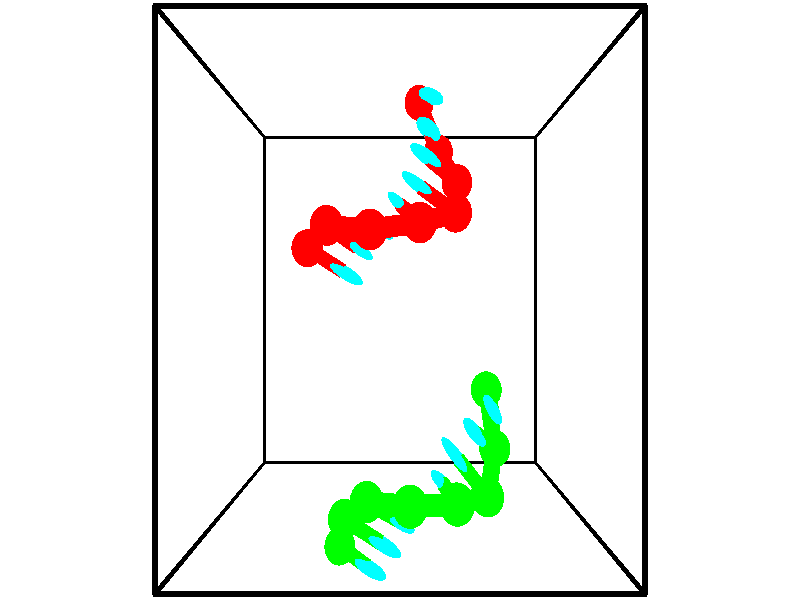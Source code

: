 // switches for output
#declare DRAW_BASES = 1; // possible values are 0, 1; only relevant for DNA ribbons
#declare DRAW_BASES_TYPE = 3; // possible values are 1, 2, 3; only relevant for DNA ribbons
#declare DRAW_FOG = 0; // set to 1 to enable fog

#include "colors.inc"

#include "transforms.inc"
background { rgb <1, 1, 1>}

#default {
   normal{
       ripples 0.25
       frequency 0.20
       turbulence 0.2
       lambda 5
   }
	finish {
		phong 0.1
		phong_size 40.
	}
}

// original window dimensions: 1024x640


// camera settings

camera {
	sky <-0, 1, 0>
	up <-0, 1, 0>
	right 1.6 * <1, 0, 0>
	location <2.5, 2.5, 11.1562>
	look_at <2.5, 2.5, 2.5>
	direction <0, 0, -8.6562>
	angle 67.0682
}


# declare cpy_camera_pos = <2.5, 2.5, 11.1562>;
# if (DRAW_FOG = 1)
fog {
	fog_type 2
	up vnormalize(cpy_camera_pos)
	color rgbt<1,1,1,0.3>
	distance 1e-5
	fog_alt 3e-3
	fog_offset 4
}
# end


// LIGHTS

# declare lum = 6;
global_settings {
	ambient_light rgb lum * <0.05, 0.05, 0.05>
	max_trace_level 15
}# declare cpy_direct_light_amount = 0.25;
light_source
{	1000 * <-1, -1, 1>,
	rgb lum * cpy_direct_light_amount
	parallel
}

light_source
{	1000 * <1, 1, -1>,
	rgb lum * cpy_direct_light_amount
	parallel
}

// strand 0

// nucleotide -1

// particle -1
sphere {
	<1.031031, 3.183855, 1.578200> 0.250000
	pigment { color rgbt <1,0,0,0> }
	no_shadow
}
cylinder {
	<1.382767, 2.994678, 1.600422>,  <1.593808, 2.881172, 1.613755>, 0.100000
	pigment { color rgbt <1,0,0,0> }
	no_shadow
}
cylinder {
	<1.382767, 2.994678, 1.600422>,  <1.031031, 3.183855, 1.578200>, 0.100000
	pigment { color rgbt <1,0,0,0> }
	no_shadow
}

// particle -1
sphere {
	<1.382767, 2.994678, 1.600422> 0.100000
	pigment { color rgbt <1,0,0,0> }
	no_shadow
}
sphere {
	0, 1
	scale<0.080000,0.200000,0.300000>
	matrix <0.452216, 0.865913, 0.213766,
		-0.149204, -0.162851, 0.975304,
		0.879340, -0.472942, 0.055554,
		1.646569, 2.852796, 1.617088>
	pigment { color rgbt <0,1,1,0> }
	no_shadow
}
cylinder {
	<1.417165, 3.418476, 2.238453>,  <1.031031, 3.183855, 1.578200>, 0.130000
	pigment { color rgbt <1,0,0,0> }
	no_shadow
}

// nucleotide -1

// particle -1
sphere {
	<1.417165, 3.418476, 2.238453> 0.250000
	pigment { color rgbt <1,0,0,0> }
	no_shadow
}
cylinder {
	<1.665199, 3.279842, 1.956922>,  <1.814020, 3.196662, 1.788003>, 0.100000
	pigment { color rgbt <1,0,0,0> }
	no_shadow
}
cylinder {
	<1.665199, 3.279842, 1.956922>,  <1.417165, 3.418476, 2.238453>, 0.100000
	pigment { color rgbt <1,0,0,0> }
	no_shadow
}

// particle -1
sphere {
	<1.665199, 3.279842, 1.956922> 0.100000
	pigment { color rgbt <1,0,0,0> }
	no_shadow
}
sphere {
	0, 1
	scale<0.080000,0.200000,0.300000>
	matrix <0.580411, 0.806258, 0.114330,
		0.527842, -0.479404, 0.701110,
		0.620086, -0.346583, -0.703828,
		1.851225, 3.175867, 1.745773>
	pigment { color rgbt <0,1,1,0> }
	no_shadow
}
cylinder {
	<2.067387, 3.344256, 2.477892>,  <1.417165, 3.418476, 2.238453>, 0.130000
	pigment { color rgbt <1,0,0,0> }
	no_shadow
}

// nucleotide -1

// particle -1
sphere {
	<2.067387, 3.344256, 2.477892> 0.250000
	pigment { color rgbt <1,0,0,0> }
	no_shadow
}
cylinder {
	<2.157417, 3.386339, 2.090434>,  <2.211435, 3.411589, 1.857959>, 0.100000
	pigment { color rgbt <1,0,0,0> }
	no_shadow
}
cylinder {
	<2.157417, 3.386339, 2.090434>,  <2.067387, 3.344256, 2.477892>, 0.100000
	pigment { color rgbt <1,0,0,0> }
	no_shadow
}

// particle -1
sphere {
	<2.157417, 3.386339, 2.090434> 0.100000
	pigment { color rgbt <1,0,0,0> }
	no_shadow
}
sphere {
	0, 1
	scale<0.080000,0.200000,0.300000>
	matrix <0.586586, 0.779171, 0.220928,
		0.777980, -0.617920, 0.113671,
		0.225085, 0.105200, -0.968643,
		2.224940, 3.417902, 1.799841>
	pigment { color rgbt <0,1,1,0> }
	no_shadow
}
cylinder {
	<2.786524, 3.436804, 2.384119>,  <2.067387, 3.344256, 2.477892>, 0.130000
	pigment { color rgbt <1,0,0,0> }
	no_shadow
}

// nucleotide -1

// particle -1
sphere {
	<2.786524, 3.436804, 2.384119> 0.250000
	pigment { color rgbt <1,0,0,0> }
	no_shadow
}
cylinder {
	<2.618839, 3.606337, 2.062964>,  <2.518228, 3.708056, 1.870272>, 0.100000
	pigment { color rgbt <1,0,0,0> }
	no_shadow
}
cylinder {
	<2.618839, 3.606337, 2.062964>,  <2.786524, 3.436804, 2.384119>, 0.100000
	pigment { color rgbt <1,0,0,0> }
	no_shadow
}

// particle -1
sphere {
	<2.618839, 3.606337, 2.062964> 0.100000
	pigment { color rgbt <1,0,0,0> }
	no_shadow
}
sphere {
	0, 1
	scale<0.080000,0.200000,0.300000>
	matrix <0.675536, 0.736446, 0.036041,
		0.606557, -0.527270, -0.595042,
		-0.419213, 0.423833, -0.802886,
		2.493075, 3.733486, 1.822098>
	pigment { color rgbt <0,1,1,0> }
	no_shadow
}
cylinder {
	<3.353822, 3.612453, 1.893847>,  <2.786524, 3.436804, 2.384119>, 0.130000
	pigment { color rgbt <1,0,0,0> }
	no_shadow
}

// nucleotide -1

// particle -1
sphere {
	<3.353822, 3.612453, 1.893847> 0.250000
	pigment { color rgbt <1,0,0,0> }
	no_shadow
}
cylinder {
	<3.023821, 3.828753, 1.828171>,  <2.825820, 3.958533, 1.788765>, 0.100000
	pigment { color rgbt <1,0,0,0> }
	no_shadow
}
cylinder {
	<3.023821, 3.828753, 1.828171>,  <3.353822, 3.612453, 1.893847>, 0.100000
	pigment { color rgbt <1,0,0,0> }
	no_shadow
}

// particle -1
sphere {
	<3.023821, 3.828753, 1.828171> 0.100000
	pigment { color rgbt <1,0,0,0> }
	no_shadow
}
sphere {
	0, 1
	scale<0.080000,0.200000,0.300000>
	matrix <0.554237, 0.830967, -0.048125,
		0.110414, -0.130704, -0.985254,
		-0.825003, 0.540750, -0.164191,
		2.776320, 3.990978, 1.778913>
	pigment { color rgbt <0,1,1,0> }
	no_shadow
}
cylinder {
	<3.435416, 4.104354, 1.244984>,  <3.353822, 3.612453, 1.893847>, 0.130000
	pigment { color rgbt <1,0,0,0> }
	no_shadow
}

// nucleotide -1

// particle -1
sphere {
	<3.435416, 4.104354, 1.244984> 0.250000
	pigment { color rgbt <1,0,0,0> }
	no_shadow
}
cylinder {
	<3.134439, 4.271671, 1.448500>,  <2.953854, 4.372062, 1.570609>, 0.100000
	pigment { color rgbt <1,0,0,0> }
	no_shadow
}
cylinder {
	<3.134439, 4.271671, 1.448500>,  <3.435416, 4.104354, 1.244984>, 0.100000
	pigment { color rgbt <1,0,0,0> }
	no_shadow
}

// particle -1
sphere {
	<3.134439, 4.271671, 1.448500> 0.100000
	pigment { color rgbt <1,0,0,0> }
	no_shadow
}
sphere {
	0, 1
	scale<0.080000,0.200000,0.300000>
	matrix <0.430844, 0.896850, -0.100163,
		-0.498204, 0.143842, -0.855045,
		-0.752440, 0.418293, 0.508788,
		2.908708, 4.397159, 1.601136>
	pigment { color rgbt <0,1,1,0> }
	no_shadow
}
cylinder {
	<3.160988, 4.619615, 0.752282>,  <3.435416, 4.104354, 1.244984>, 0.130000
	pigment { color rgbt <1,0,0,0> }
	no_shadow
}

// nucleotide -1

// particle -1
sphere {
	<3.160988, 4.619615, 0.752282> 0.250000
	pigment { color rgbt <1,0,0,0> }
	no_shadow
}
cylinder {
	<3.046902, 4.722593, 1.121578>,  <2.978450, 4.784380, 1.343156>, 0.100000
	pigment { color rgbt <1,0,0,0> }
	no_shadow
}
cylinder {
	<3.046902, 4.722593, 1.121578>,  <3.160988, 4.619615, 0.752282>, 0.100000
	pigment { color rgbt <1,0,0,0> }
	no_shadow
}

// particle -1
sphere {
	<3.046902, 4.722593, 1.121578> 0.100000
	pigment { color rgbt <1,0,0,0> }
	no_shadow
}
sphere {
	0, 1
	scale<0.080000,0.200000,0.300000>
	matrix <0.393494, 0.909782, -0.132131,
		-0.873965, 0.325605, -0.360787,
		-0.285215, 0.257446, 0.923241,
		2.961337, 4.799827, 1.398551>
	pigment { color rgbt <0,1,1,0> }
	no_shadow
}
cylinder {
	<2.830573, 5.337474, 0.728391>,  <3.160988, 4.619615, 0.752282>, 0.130000
	pigment { color rgbt <1,0,0,0> }
	no_shadow
}

// nucleotide -1

// particle -1
sphere {
	<2.830573, 5.337474, 0.728391> 0.250000
	pigment { color rgbt <1,0,0,0> }
	no_shadow
}
cylinder {
	<2.928551, 5.283651, 1.112453>,  <2.987337, 5.251358, 1.342890>, 0.100000
	pigment { color rgbt <1,0,0,0> }
	no_shadow
}
cylinder {
	<2.928551, 5.283651, 1.112453>,  <2.830573, 5.337474, 0.728391>, 0.100000
	pigment { color rgbt <1,0,0,0> }
	no_shadow
}

// particle -1
sphere {
	<2.928551, 5.283651, 1.112453> 0.100000
	pigment { color rgbt <1,0,0,0> }
	no_shadow
}
sphere {
	0, 1
	scale<0.080000,0.200000,0.300000>
	matrix <0.379326, 0.924681, 0.032817,
		-0.892252, 0.356174, 0.277536,
		0.244943, -0.134558, 0.960155,
		3.002034, 5.243284, 1.400499>
	pigment { color rgbt <0,1,1,0> }
	no_shadow
}
// strand 1

// nucleotide -1

// particle -1
sphere {
	<3.913305, 1.274284, 1.268463> 0.250000
	pigment { color rgbt <0,1,0,0> }
	no_shadow
}
cylinder {
	<3.913204, 1.180647, 1.657349>,  <3.913144, 1.124465, 1.890680>, 0.100000
	pigment { color rgbt <0,1,0,0> }
	no_shadow
}
cylinder {
	<3.913204, 1.180647, 1.657349>,  <3.913305, 1.274284, 1.268463>, 0.100000
	pigment { color rgbt <0,1,0,0> }
	no_shadow
}

// particle -1
sphere {
	<3.913204, 1.180647, 1.657349> 0.100000
	pigment { color rgbt <0,1,0,0> }
	no_shadow
}
sphere {
	0, 1
	scale<0.080000,0.200000,0.300000>
	matrix <-0.780176, -0.608133, -0.146629,
		0.625560, -0.758535, -0.182480,
		-0.000251, -0.234092, 0.972215,
		3.913129, 1.110419, 1.949013>
	pigment { color rgbt <0,1,1,0> }
	no_shadow
}
cylinder {
	<4.036302, 0.496298, 1.367188>,  <3.913305, 1.274284, 1.268463>, 0.130000
	pigment { color rgbt <0,1,0,0> }
	no_shadow
}

// nucleotide -1

// particle -1
sphere {
	<4.036302, 0.496298, 1.367188> 0.250000
	pigment { color rgbt <0,1,0,0> }
	no_shadow
}
cylinder {
	<3.815853, 0.672255, 1.650810>,  <3.683584, 0.777829, 1.820984>, 0.100000
	pigment { color rgbt <0,1,0,0> }
	no_shadow
}
cylinder {
	<3.815853, 0.672255, 1.650810>,  <4.036302, 0.496298, 1.367188>, 0.100000
	pigment { color rgbt <0,1,0,0> }
	no_shadow
}

// particle -1
sphere {
	<3.815853, 0.672255, 1.650810> 0.100000
	pigment { color rgbt <0,1,0,0> }
	no_shadow
}
sphere {
	0, 1
	scale<0.080000,0.200000,0.300000>
	matrix <-0.756440, -0.622082, -0.202019,
		0.352224, -0.647695, 0.675595,
		-0.551122, 0.439891, 0.709055,
		3.650517, 0.804222, 1.863527>
	pigment { color rgbt <0,1,1,0> }
	no_shadow
}
cylinder {
	<3.827164, 0.011100, 1.997026>,  <4.036302, 0.496298, 1.367188>, 0.130000
	pigment { color rgbt <0,1,0,0> }
	no_shadow
}

// nucleotide -1

// particle -1
sphere {
	<3.827164, 0.011100, 1.997026> 0.250000
	pigment { color rgbt <0,1,0,0> }
	no_shadow
}
cylinder {
	<3.556561, 0.295524, 1.920368>,  <3.394198, 0.466179, 1.874373>, 0.100000
	pigment { color rgbt <0,1,0,0> }
	no_shadow
}
cylinder {
	<3.556561, 0.295524, 1.920368>,  <3.827164, 0.011100, 1.997026>, 0.100000
	pigment { color rgbt <0,1,0,0> }
	no_shadow
}

// particle -1
sphere {
	<3.556561, 0.295524, 1.920368> 0.100000
	pigment { color rgbt <0,1,0,0> }
	no_shadow
}
sphere {
	0, 1
	scale<0.080000,0.200000,0.300000>
	matrix <-0.710412, -0.698686, -0.084574,
		-0.194037, 0.078931, 0.977814,
		-0.676509, 0.711061, -0.191645,
		3.353608, 0.508842, 1.862875>
	pigment { color rgbt <0,1,1,0> }
	no_shadow
}
cylinder {
	<3.302465, 0.104770, 2.668800>,  <3.827164, 0.011100, 1.997026>, 0.130000
	pigment { color rgbt <0,1,0,0> }
	no_shadow
}

// nucleotide -1

// particle -1
sphere {
	<3.302465, 0.104770, 2.668800> 0.250000
	pigment { color rgbt <0,1,0,0> }
	no_shadow
}
cylinder {
	<3.212059, 0.153244, 2.282177>,  <3.157815, 0.182328, 2.050203>, 0.100000
	pigment { color rgbt <0,1,0,0> }
	no_shadow
}
cylinder {
	<3.212059, 0.153244, 2.282177>,  <3.302465, 0.104770, 2.668800>, 0.100000
	pigment { color rgbt <0,1,0,0> }
	no_shadow
}

// particle -1
sphere {
	<3.212059, 0.153244, 2.282177> 0.100000
	pigment { color rgbt <0,1,0,0> }
	no_shadow
}
sphere {
	0, 1
	scale<0.080000,0.200000,0.300000>
	matrix <-0.581253, -0.813013, 0.033985,
		-0.781705, 0.569495, 0.254192,
		-0.226016, 0.121184, -0.966556,
		3.144254, 0.189599, 1.992210>
	pigment { color rgbt <0,1,1,0> }
	no_shadow
}
cylinder {
	<2.641035, 0.081873, 2.676646>,  <3.302465, 0.104770, 2.668800>, 0.130000
	pigment { color rgbt <0,1,0,0> }
	no_shadow
}

// nucleotide -1

// particle -1
sphere {
	<2.641035, 0.081873, 2.676646> 0.250000
	pigment { color rgbt <0,1,0,0> }
	no_shadow
}
cylinder {
	<2.744808, 0.008555, 2.297363>,  <2.807072, -0.035436, 2.069793>, 0.100000
	pigment { color rgbt <0,1,0,0> }
	no_shadow
}
cylinder {
	<2.744808, 0.008555, 2.297363>,  <2.641035, 0.081873, 2.676646>, 0.100000
	pigment { color rgbt <0,1,0,0> }
	no_shadow
}

// particle -1
sphere {
	<2.744808, 0.008555, 2.297363> 0.100000
	pigment { color rgbt <0,1,0,0> }
	no_shadow
}
sphere {
	0, 1
	scale<0.080000,0.200000,0.300000>
	matrix <-0.600029, -0.799921, -0.009540,
		-0.756743, 0.571427, -0.317508,
		0.259433, -0.183294, -0.948208,
		2.822638, -0.046433, 2.012901>
	pigment { color rgbt <0,1,1,0> }
	no_shadow
}
cylinder {
	<2.008170, 0.021686, 2.268014>,  <2.641035, 0.081873, 2.676646>, 0.130000
	pigment { color rgbt <0,1,0,0> }
	no_shadow
}

// nucleotide -1

// particle -1
sphere {
	<2.008170, 0.021686, 2.268014> 0.250000
	pigment { color rgbt <0,1,0,0> }
	no_shadow
}
cylinder {
	<2.287228, -0.173626, 2.058300>,  <2.454663, -0.290813, 1.932472>, 0.100000
	pigment { color rgbt <0,1,0,0> }
	no_shadow
}
cylinder {
	<2.287228, -0.173626, 2.058300>,  <2.008170, 0.021686, 2.268014>, 0.100000
	pigment { color rgbt <0,1,0,0> }
	no_shadow
}

// particle -1
sphere {
	<2.287228, -0.173626, 2.058300> 0.100000
	pigment { color rgbt <0,1,0,0> }
	no_shadow
}
sphere {
	0, 1
	scale<0.080000,0.200000,0.300000>
	matrix <-0.592308, -0.804784, -0.038647,
		-0.403066, 0.337501, -0.850665,
		0.697645, -0.488279, -0.524285,
		2.496521, -0.320110, 1.901014>
	pigment { color rgbt <0,1,1,0> }
	no_shadow
}
cylinder {
	<1.633199, -0.330557, 1.788121>,  <2.008170, 0.021686, 2.268014>, 0.130000
	pigment { color rgbt <0,1,0,0> }
	no_shadow
}

// nucleotide -1

// particle -1
sphere {
	<1.633199, -0.330557, 1.788121> 0.250000
	pigment { color rgbt <0,1,0,0> }
	no_shadow
}
cylinder {
	<1.985710, -0.519266, 1.799290>,  <2.197217, -0.632492, 1.805991>, 0.100000
	pigment { color rgbt <0,1,0,0> }
	no_shadow
}
cylinder {
	<1.985710, -0.519266, 1.799290>,  <1.633199, -0.330557, 1.788121>, 0.100000
	pigment { color rgbt <0,1,0,0> }
	no_shadow
}

// particle -1
sphere {
	<1.985710, -0.519266, 1.799290> 0.100000
	pigment { color rgbt <0,1,0,0> }
	no_shadow
}
sphere {
	0, 1
	scale<0.080000,0.200000,0.300000>
	matrix <-0.472088, -0.881533, 0.005593,
		0.021975, -0.018110, -0.999594,
		0.881277, -0.471774, 0.027921,
		2.250093, -0.660798, 1.807666>
	pigment { color rgbt <0,1,1,0> }
	no_shadow
}
cylinder {
	<1.513146, -0.861143, 1.262020>,  <1.633199, -0.330557, 1.788121>, 0.130000
	pigment { color rgbt <0,1,0,0> }
	no_shadow
}

// nucleotide -1

// particle -1
sphere {
	<1.513146, -0.861143, 1.262020> 0.250000
	pigment { color rgbt <0,1,0,0> }
	no_shadow
}
cylinder {
	<1.810894, -0.944261, 1.515865>,  <1.989543, -0.994131, 1.668172>, 0.100000
	pigment { color rgbt <0,1,0,0> }
	no_shadow
}
cylinder {
	<1.810894, -0.944261, 1.515865>,  <1.513146, -0.861143, 1.262020>, 0.100000
	pigment { color rgbt <0,1,0,0> }
	no_shadow
}

// particle -1
sphere {
	<1.810894, -0.944261, 1.515865> 0.100000
	pigment { color rgbt <0,1,0,0> }
	no_shadow
}
sphere {
	0, 1
	scale<0.080000,0.200000,0.300000>
	matrix <-0.325254, -0.942821, 0.072796,
		0.583200, -0.260598, -0.769394,
		0.744371, -0.207793, 0.634613,
		2.034205, -1.006599, 1.706249>
	pigment { color rgbt <0,1,1,0> }
	no_shadow
}
// box output
cylinder {
	<0.000000, 0.000000, 0.000000>,  <5.000000, 0.000000, 0.000000>, 0.025000
	pigment { color rgbt <0,0,0,0> }
	no_shadow
}
cylinder {
	<0.000000, 0.000000, 0.000000>,  <0.000000, 5.000000, 0.000000>, 0.025000
	pigment { color rgbt <0,0,0,0> }
	no_shadow
}
cylinder {
	<0.000000, 0.000000, 0.000000>,  <0.000000, 0.000000, 5.000000>, 0.025000
	pigment { color rgbt <0,0,0,0> }
	no_shadow
}
cylinder {
	<5.000000, 5.000000, 5.000000>,  <0.000000, 5.000000, 5.000000>, 0.025000
	pigment { color rgbt <0,0,0,0> }
	no_shadow
}
cylinder {
	<5.000000, 5.000000, 5.000000>,  <5.000000, 0.000000, 5.000000>, 0.025000
	pigment { color rgbt <0,0,0,0> }
	no_shadow
}
cylinder {
	<5.000000, 5.000000, 5.000000>,  <5.000000, 5.000000, 0.000000>, 0.025000
	pigment { color rgbt <0,0,0,0> }
	no_shadow
}
cylinder {
	<0.000000, 0.000000, 5.000000>,  <0.000000, 5.000000, 5.000000>, 0.025000
	pigment { color rgbt <0,0,0,0> }
	no_shadow
}
cylinder {
	<0.000000, 0.000000, 5.000000>,  <5.000000, 0.000000, 5.000000>, 0.025000
	pigment { color rgbt <0,0,0,0> }
	no_shadow
}
cylinder {
	<5.000000, 5.000000, 0.000000>,  <0.000000, 5.000000, 0.000000>, 0.025000
	pigment { color rgbt <0,0,0,0> }
	no_shadow
}
cylinder {
	<5.000000, 5.000000, 0.000000>,  <5.000000, 0.000000, 0.000000>, 0.025000
	pigment { color rgbt <0,0,0,0> }
	no_shadow
}
cylinder {
	<5.000000, 0.000000, 5.000000>,  <5.000000, 0.000000, 0.000000>, 0.025000
	pigment { color rgbt <0,0,0,0> }
	no_shadow
}
cylinder {
	<0.000000, 5.000000, 0.000000>,  <0.000000, 5.000000, 5.000000>, 0.025000
	pigment { color rgbt <0,0,0,0> }
	no_shadow
}
// end of box output
